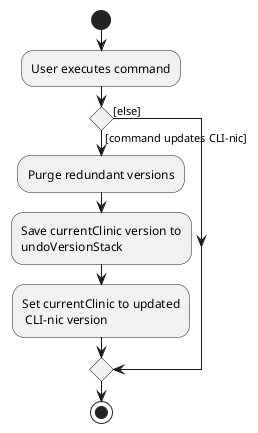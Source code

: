 @startuml
start
:User executes command;

'Since the beta syntax does not support placing the condition outside the
'diamond we place it as the true branch instead.

if () then ([command updates CLI-nic])
    :Purge redundant versions;
    :Save currentClinic version to
    undoVersionStack;
    :Set currentClinic to updated
     CLI-nic version;
else ([else])
endif
stop
@enduml
